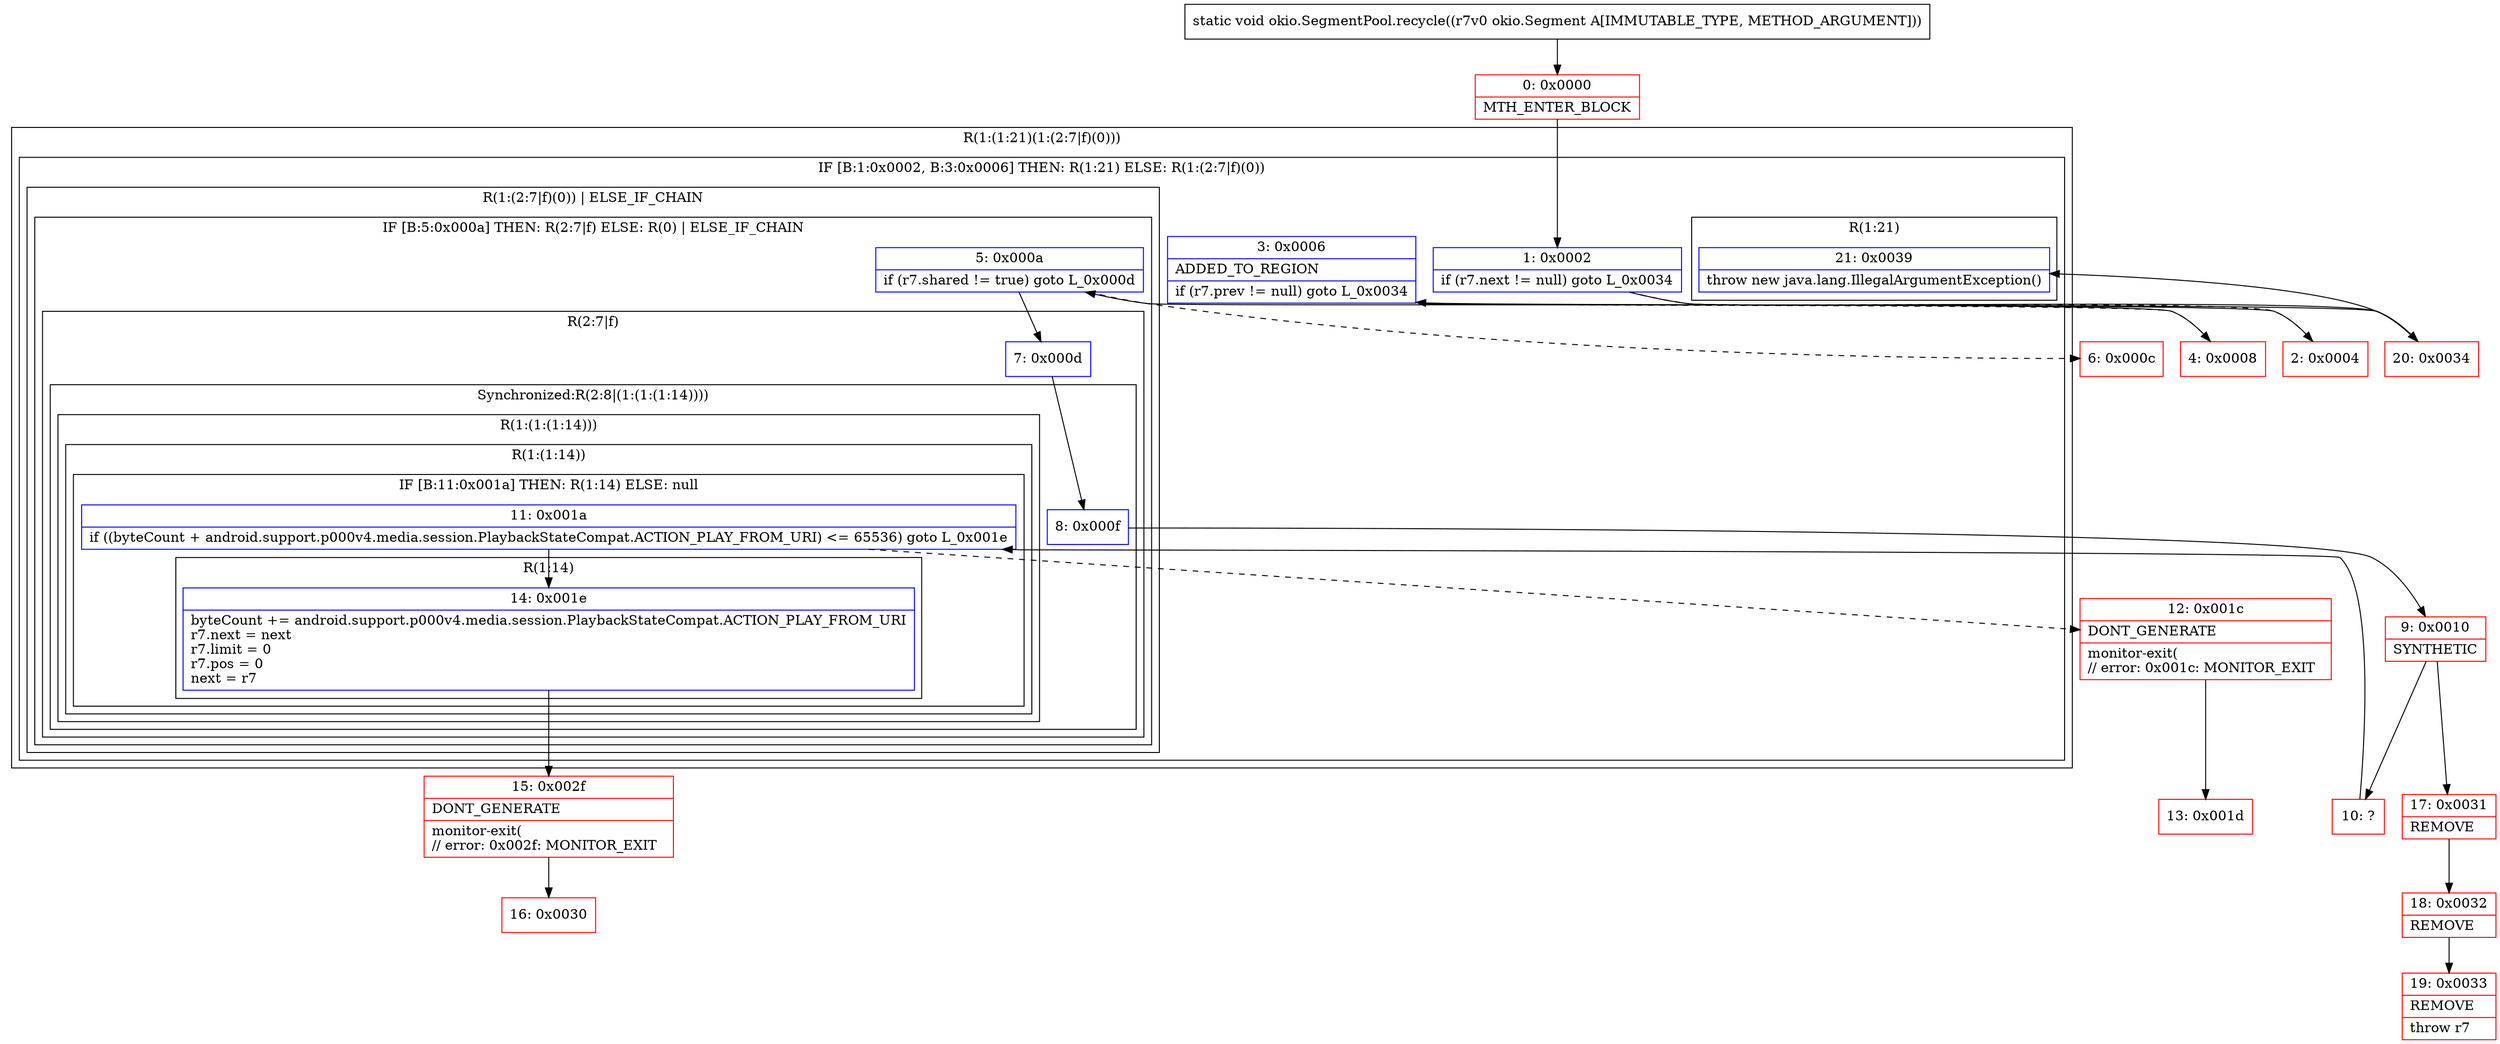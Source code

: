 digraph "CFG forokio.SegmentPool.recycle(Lokio\/Segment;)V" {
subgraph cluster_Region_280468684 {
label = "R(1:(1:21)(1:(2:7|f)(0)))";
node [shape=record,color=blue];
subgraph cluster_IfRegion_1465694593 {
label = "IF [B:1:0x0002, B:3:0x0006] THEN: R(1:21) ELSE: R(1:(2:7|f)(0))";
node [shape=record,color=blue];
Node_1 [shape=record,label="{1\:\ 0x0002|if (r7.next != null) goto L_0x0034\l}"];
Node_3 [shape=record,label="{3\:\ 0x0006|ADDED_TO_REGION\l|if (r7.prev != null) goto L_0x0034\l}"];
subgraph cluster_Region_20632184 {
label = "R(1:21)";
node [shape=record,color=blue];
Node_21 [shape=record,label="{21\:\ 0x0039|throw new java.lang.IllegalArgumentException()\l}"];
}
subgraph cluster_Region_59708197 {
label = "R(1:(2:7|f)(0)) | ELSE_IF_CHAIN\l";
node [shape=record,color=blue];
subgraph cluster_IfRegion_796048996 {
label = "IF [B:5:0x000a] THEN: R(2:7|f) ELSE: R(0) | ELSE_IF_CHAIN\l";
node [shape=record,color=blue];
Node_5 [shape=record,label="{5\:\ 0x000a|if (r7.shared != true) goto L_0x000d\l}"];
subgraph cluster_Region_491817658 {
label = "R(2:7|f)";
node [shape=record,color=blue];
Node_7 [shape=record,label="{7\:\ 0x000d}"];
subgraph cluster_SynchronizedRegion_1252930170 {
label = "Synchronized:R(2:8|(1:(1:(1:14))))";
node [shape=record,color=blue];
Node_8 [shape=record,label="{8\:\ 0x000f}"];
subgraph cluster_Region_834868785 {
label = "R(1:(1:(1:14)))";
node [shape=record,color=blue];
subgraph cluster_Region_192417779 {
label = "R(1:(1:14))";
node [shape=record,color=blue];
subgraph cluster_IfRegion_316952956 {
label = "IF [B:11:0x001a] THEN: R(1:14) ELSE: null";
node [shape=record,color=blue];
Node_11 [shape=record,label="{11\:\ 0x001a|if ((byteCount + android.support.p000v4.media.session.PlaybackStateCompat.ACTION_PLAY_FROM_URI) \<= 65536) goto L_0x001e\l}"];
subgraph cluster_Region_702717112 {
label = "R(1:14)";
node [shape=record,color=blue];
Node_14 [shape=record,label="{14\:\ 0x001e|byteCount += android.support.p000v4.media.session.PlaybackStateCompat.ACTION_PLAY_FROM_URI\lr7.next = next\lr7.limit = 0\lr7.pos = 0\lnext = r7\l}"];
}
}
}
}
}
}
subgraph cluster_Region_12150059 {
label = "R(0)";
node [shape=record,color=blue];
}
}
}
}
}
Node_0 [shape=record,color=red,label="{0\:\ 0x0000|MTH_ENTER_BLOCK\l}"];
Node_2 [shape=record,color=red,label="{2\:\ 0x0004}"];
Node_4 [shape=record,color=red,label="{4\:\ 0x0008}"];
Node_6 [shape=record,color=red,label="{6\:\ 0x000c}"];
Node_9 [shape=record,color=red,label="{9\:\ 0x0010|SYNTHETIC\l}"];
Node_10 [shape=record,color=red,label="{10\:\ ?}"];
Node_12 [shape=record,color=red,label="{12\:\ 0x001c|DONT_GENERATE\l|monitor\-exit(\l\/\/ error: 0x001c: MONITOR_EXIT  \l}"];
Node_13 [shape=record,color=red,label="{13\:\ 0x001d}"];
Node_15 [shape=record,color=red,label="{15\:\ 0x002f|DONT_GENERATE\l|monitor\-exit(\l\/\/ error: 0x002f: MONITOR_EXIT  \l}"];
Node_16 [shape=record,color=red,label="{16\:\ 0x0030}"];
Node_17 [shape=record,color=red,label="{17\:\ 0x0031|REMOVE\l}"];
Node_18 [shape=record,color=red,label="{18\:\ 0x0032|REMOVE\l}"];
Node_19 [shape=record,color=red,label="{19\:\ 0x0033|REMOVE\l|throw r7\l}"];
Node_20 [shape=record,color=red,label="{20\:\ 0x0034}"];
MethodNode[shape=record,label="{static void okio.SegmentPool.recycle((r7v0 okio.Segment A[IMMUTABLE_TYPE, METHOD_ARGUMENT])) }"];
MethodNode -> Node_0;
Node_1 -> Node_2[style=dashed];
Node_1 -> Node_20;
Node_3 -> Node_4[style=dashed];
Node_3 -> Node_20;
Node_5 -> Node_6[style=dashed];
Node_5 -> Node_7;
Node_7 -> Node_8;
Node_8 -> Node_9;
Node_11 -> Node_12[style=dashed];
Node_11 -> Node_14;
Node_14 -> Node_15;
Node_0 -> Node_1;
Node_2 -> Node_3;
Node_4 -> Node_5;
Node_9 -> Node_10;
Node_9 -> Node_17;
Node_10 -> Node_11;
Node_12 -> Node_13;
Node_15 -> Node_16;
Node_17 -> Node_18;
Node_18 -> Node_19;
Node_20 -> Node_21;
}

